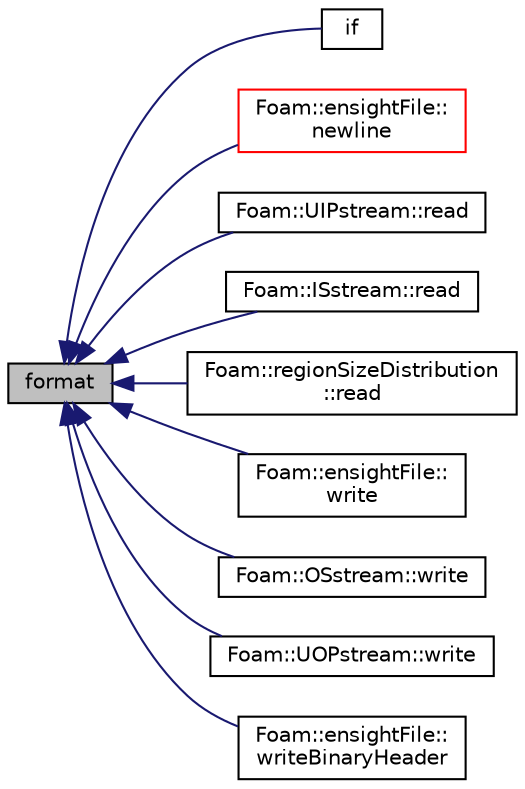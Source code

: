 digraph "format"
{
  bgcolor="transparent";
  edge [fontname="Helvetica",fontsize="10",labelfontname="Helvetica",labelfontsize="10"];
  node [fontname="Helvetica",fontsize="10",shape=record];
  rankdir="LR";
  Node1 [label="format",height=0.2,width=0.4,color="black", fillcolor="grey75", style="filled", fontcolor="black"];
  Node1 -> Node2 [dir="back",color="midnightblue",fontsize="10",style="solid",fontname="Helvetica"];
  Node2 [label="if",height=0.2,width=0.4,color="black",URL="$a04279.html#a92a5b257eb5f824a3e98d7d83216a7b3"];
  Node1 -> Node3 [dir="back",color="midnightblue",fontsize="10",style="solid",fontname="Helvetica"];
  Node3 [label="Foam::ensightFile::\lnewline",height=0.2,width=0.4,color="red",URL="$a00644.html#ab5159a45ba6da86b4085607bea7569dc",tooltip="Add carriage return to ascii stream. "];
  Node1 -> Node4 [dir="back",color="midnightblue",fontsize="10",style="solid",fontname="Helvetica"];
  Node4 [label="Foam::UIPstream::read",height=0.2,width=0.4,color="black",URL="$a02730.html#aee06054e4c9977132a4a86c1a7118e27",tooltip="Read binary block. "];
  Node1 -> Node5 [dir="back",color="midnightblue",fontsize="10",style="solid",fontname="Helvetica"];
  Node5 [label="Foam::ISstream::read",height=0.2,width=0.4,color="black",URL="$a01198.html#aee06054e4c9977132a4a86c1a7118e27",tooltip="Read binary block. "];
  Node1 -> Node6 [dir="back",color="midnightblue",fontsize="10",style="solid",fontname="Helvetica"];
  Node6 [label="Foam::regionSizeDistribution\l::read",height=0.2,width=0.4,color="black",URL="$a02141.html#aa9b8764750bd9ff67ca32b6551dc7847",tooltip="Read the regionSizeDistribution data. "];
  Node1 -> Node7 [dir="back",color="midnightblue",fontsize="10",style="solid",fontname="Helvetica"];
  Node7 [label="Foam::ensightFile::\lwrite",height=0.2,width=0.4,color="black",URL="$a00644.html#aa4c3096cc3ecff01c3cd0dda62b97634",tooltip="Write string as \"%80s\" or as binary. "];
  Node1 -> Node8 [dir="back",color="midnightblue",fontsize="10",style="solid",fontname="Helvetica"];
  Node8 [label="Foam::OSstream::write",height=0.2,width=0.4,color="black",URL="$a01735.html#aa2cb8b53a0cae357d56a963c9351eb92",tooltip="Write binary block. "];
  Node1 -> Node9 [dir="back",color="midnightblue",fontsize="10",style="solid",fontname="Helvetica"];
  Node9 [label="Foam::UOPstream::write",height=0.2,width=0.4,color="black",URL="$a02759.html#aa2cb8b53a0cae357d56a963c9351eb92",tooltip="Write binary block. "];
  Node1 -> Node10 [dir="back",color="midnightblue",fontsize="10",style="solid",fontname="Helvetica"];
  Node10 [label="Foam::ensightFile::\lwriteBinaryHeader",height=0.2,width=0.4,color="black",URL="$a00644.html#a0cfc1b9f0424964c5f403642c49117e3",tooltip="Write \"C Binary\" for binary files (eg, geometry/measured) "];
}
